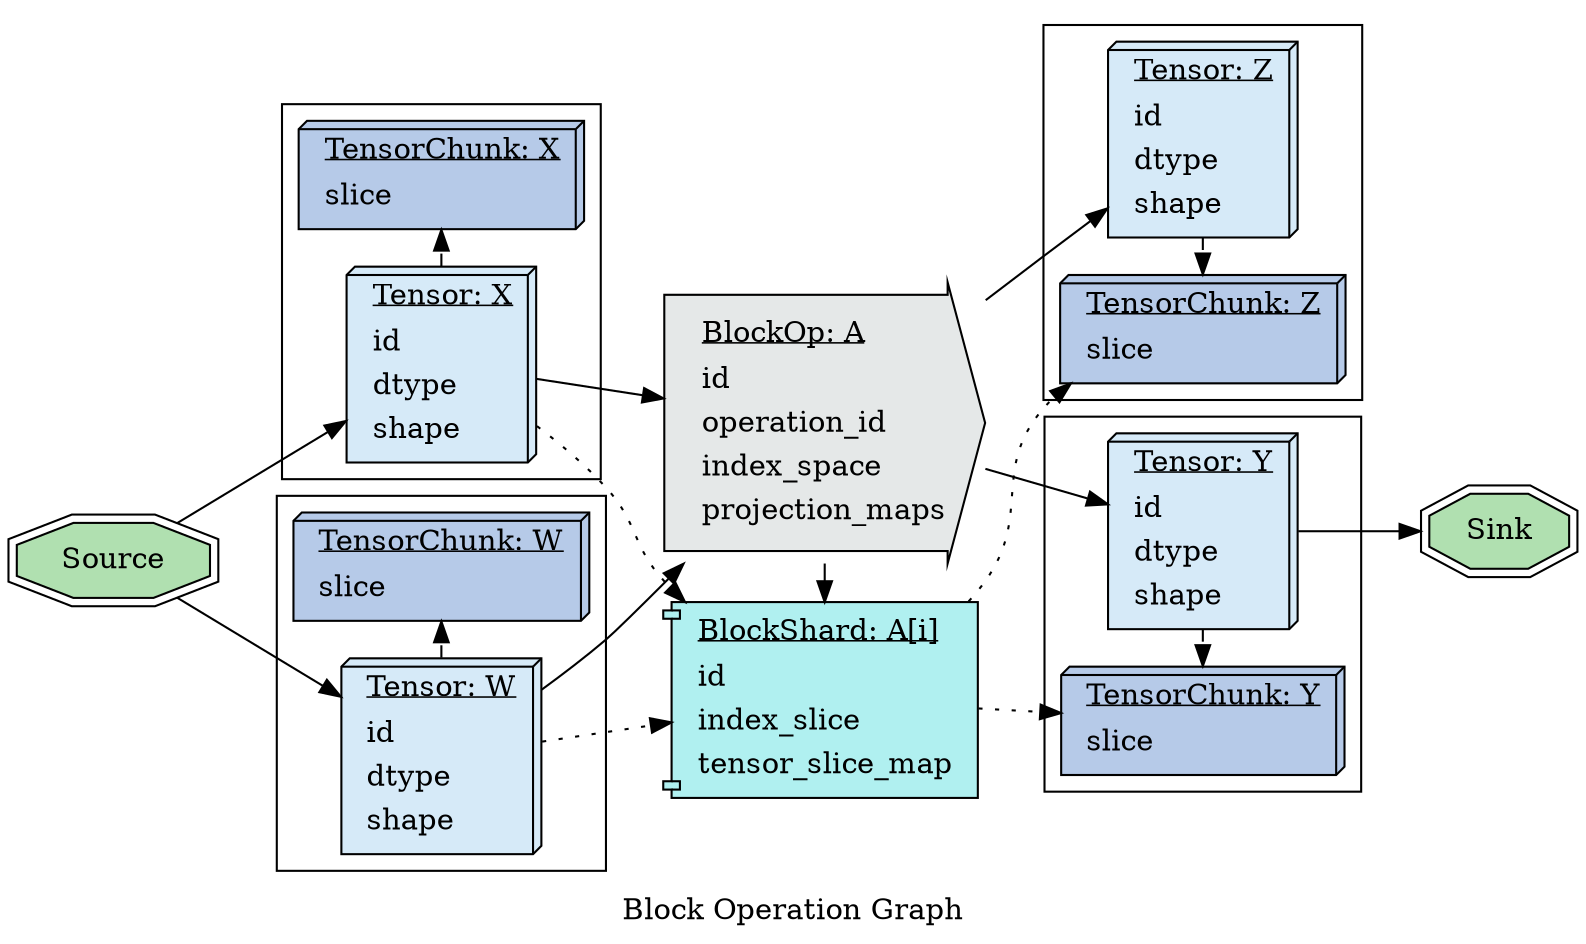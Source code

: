 digraph G {
  rankdir=LR;
  label="Block Operation Graph";

  subgraph cluster_X {
    label="";
  X [
    label=<
      <table border="0" align="left">
        <tr><td align="left"><u>Tensor: X</u></td></tr>
        <tr><td align="left">id</td></tr>
        <tr><td align="left">dtype</td></tr>
        <tr><td align="left">shape</td></tr>
        </table>
    >,
    shape="box3d",
    style=filled,
    fillcolor="#D6EAF8",
  ];

  XChunk [
    label=<
      <table border="0" align="left">
        <tr><td align="left"><u>TensorChunk: X</u></td></tr>
        <tr><td align="left">slice</td></tr>
        </table>
    >,
    shape="box3d",
    style=filled,
    fillcolor="#B6CAE8",
  ];
  X -> XChunk [style="dashed"];
  { rank=same; X; XChunk; }
  } // subgraph cluster_X

  subgraph cluster_W {
    label="";
  W [
    label=<
      <table border="0" align="left">
        <tr><td align="left"><u>Tensor: W</u></td></tr>
        <tr><td align="left">id</td></tr>
        <tr><td align="left">dtype</td></tr>
        <tr><td align="left">shape</td></tr>
        </table>
    >,
    shape="box3d",
    style=filled,
    fillcolor="#D6EAF8",
  ];
  WChunk [
    label=<
      <table border="0" align="left">
        <tr><td align="left"><u>TensorChunk: W</u></td></tr>
        <tr><td align="left">slice</td></tr>
        </table>
    >,
    shape="box3d",
    style=filled,
    fillcolor="#B6CAE8",
  ];
  W -> WChunk [style="dashed"];
  { rank=same; W; WChunk; }
  } // subgraph cluster_W

  subgraph cluster_Z {
    label="";
  Z [
    label=<
      <table border="0" align="left">
        <tr><td align="left"><u>Tensor: Z</u></td></tr>
        <tr><td align="left">id</td></tr>
        <tr><td align="left">dtype</td></tr>
        <tr><td align="left">shape</td></tr>
        </table>
    >,
    shape="box3d",
    style=filled,
    fillcolor="#D6EAF8",
  ];
  ZChunk [
    label=<
      <table border="0" align="left">
        <tr><td align="left"><u>TensorChunk: Z</u></td></tr>
        <tr><td align="left">slice</td></tr>
        </table>
    >,
    shape="box3d",
    style=filled,
    fillcolor="#B6CAE8",
  ];
  Z -> ZChunk [style="dashed"];
  { rank=same; Z; ZChunk; }
  } // subgraph cluster_Z


  subgraph cluster_Y {
    label="";
  Y [
    label=<
      <table border="0" align="left">
        <tr><td align="left"><u>Tensor: Y</u></td></tr>
        <tr><td align="left">id</td></tr>
        <tr><td align="left">dtype</td></tr>
        <tr><td align="left">shape</td></tr>
        </table>
    >,
    shape="box3d",
    style=filled,
    fillcolor="#D6EAF8",
  ];
  YChunk [
    label=<
      <table border="0" align="left">
        <tr><td align="left"><u>TensorChunk: Y</u></td></tr>
        <tr><td align="left">slice</td></tr>
        </table>
    >,
    shape="box3d",
    style=filled,
    fillcolor="#B6CAE8",
  ];
  Y -> YChunk [style="dashed"];
  { rank=same; Y; YChunk; }
  } // subgraph cluster_Y

  BlockOpA [
    label=<
      <table border="0" align="left">
        <tr><td align="left"><u>BlockOp: A</u></td></tr>
        <tr><td align="left">id</td></tr>
        <tr><td port="operation" align="left">operation_id</td></tr>
        <tr><td align="left">index_space</td></tr>
        <tr><td align="left">projection_maps</td></tr>
        </table>
    >,
    shape="rarrow",
    style=filled,
    fillcolor="#E5E8E8",
    margin="0.2",
  ];

  BlockShard [
    label=<
      <table border="0" align="left">
        <tr><td align="left"><u>BlockShard: A[i]</u></td></tr>
        <tr><td align="left">id</td></tr>
        <tr><td align="left">index_slice</td></tr>
        <tr><td align="left">tensor_slice_map</td></tr>
        </table>
    >,
    shape="component",
    style="filled",
    fillcolor="#B0F0F0",
  ];

  X -> BlockOpA;
  W -> BlockOpA;
  BlockOpA -> Y;
  BlockOpA -> Z;

  X -> BlockShard [style="dotted"];
  W -> BlockShard [style="dotted"];
  BlockShard -> YChunk [style="dotted"];
  BlockShard -> ZChunk [style="dotted"];

  BlockOpA -> BlockShard;
  { rank=same; BlockOpA; BlockShard; }

  Source [
    shape="doubleoctagon",
    style="filled",
    fillcolor="#B0E0B0",
  ];
  Source -> X;
  Source -> W;

  Sink [
    shape="doubleoctagon",
    style="filled",
    fillcolor="#B0E0B0",
  ];
  Y -> Sink;
}
